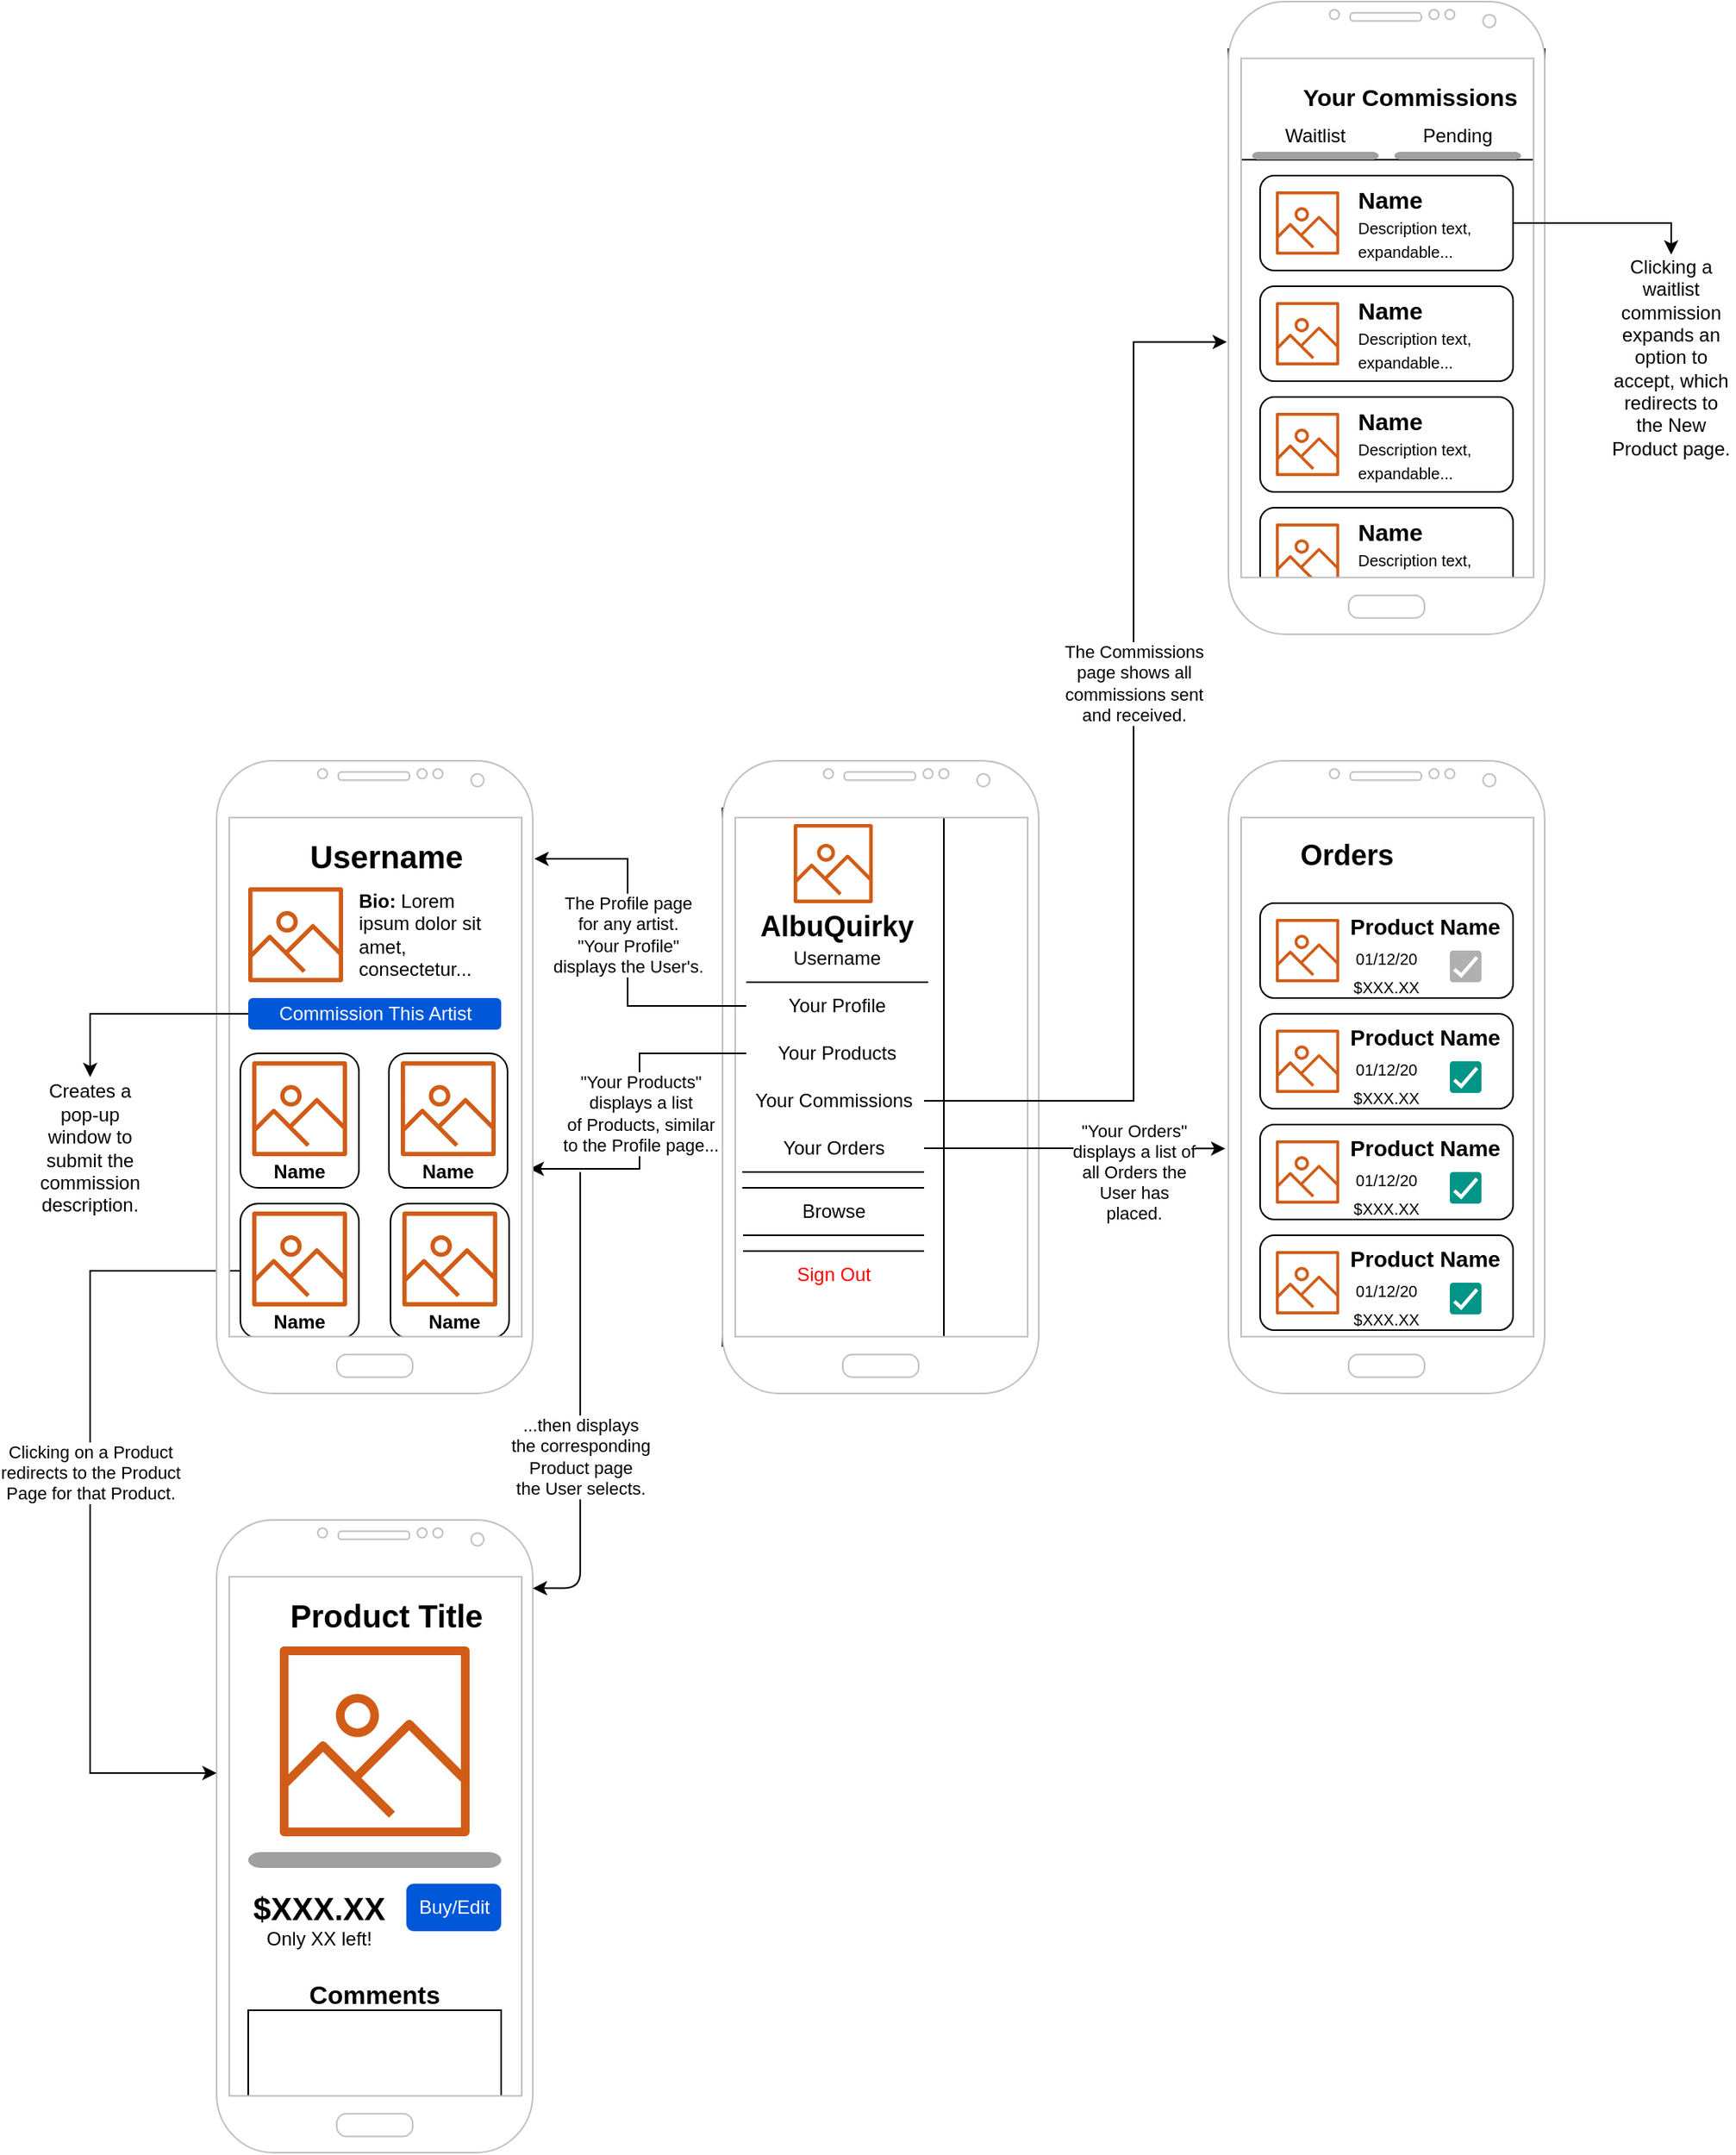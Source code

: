 <mxfile version="13.9.6" type="device"><diagram id="IIbsq6u_dmkFdL6LOVy9" name="Page-1"><mxGraphModel dx="2272" dy="1862" grid="1" gridSize="10" guides="1" tooltips="1" connect="1" arrows="1" fold="1" page="1" pageScale="1" pageWidth="850" pageHeight="1100" math="0" shadow="0"><root><mxCell id="0"/><mxCell id="1" parent="0"/><mxCell id="SGGgblpEEjvJVKzARVZu-167" value="" style="rounded=1;whiteSpace=wrap;html=1;" vertex="1" parent="1"><mxGeometry x="660" y="-120" width="160" height="60" as="geometry"/></mxCell><mxCell id="SGGgblpEEjvJVKzARVZu-34" value="" style="rounded=0;whiteSpace=wrap;html=1;" vertex="1" parent="1"><mxGeometry x="640" y="-730" width="200" height="70" as="geometry"/></mxCell><mxCell id="SGGgblpEEjvJVKzARVZu-15" value="" style="rounded=0;whiteSpace=wrap;html=1;" vertex="1" parent="1"><mxGeometry x="320" y="-250" width="140" height="340" as="geometry"/></mxCell><mxCell id="SGGgblpEEjvJVKzARVZu-12" value="" style="rounded=0;whiteSpace=wrap;html=1;" vertex="1" parent="1"><mxGeometry x="20" y="510" width="160" height="70" as="geometry"/></mxCell><mxCell id="SGGgblpEEjvJVKzARVZu-1" value="" style="verticalLabelPosition=bottom;verticalAlign=top;html=1;shadow=0;dashed=0;strokeWidth=1;shape=mxgraph.android.phone2;strokeColor=#c0c0c0;" vertex="1" parent="1"><mxGeometry y="200" width="200" height="400" as="geometry"/></mxCell><mxCell id="SGGgblpEEjvJVKzARVZu-2" value="" style="outlineConnect=0;fontColor=#232F3E;gradientColor=none;fillColor=#D05C17;strokeColor=none;dashed=0;verticalLabelPosition=bottom;verticalAlign=top;align=center;html=1;fontSize=12;fontStyle=0;aspect=fixed;pointerEvents=1;shape=mxgraph.aws4.container_registry_image;" vertex="1" parent="1"><mxGeometry x="40" y="280" width="120" height="120" as="geometry"/></mxCell><mxCell id="SGGgblpEEjvJVKzARVZu-3" value="&lt;b&gt;&lt;font style=&quot;font-size: 20px&quot;&gt;Product Title&lt;/font&gt;&lt;/b&gt;" style="text;html=1;strokeColor=none;fillColor=none;align=center;verticalAlign=middle;whiteSpace=wrap;rounded=0;" vertex="1" parent="1"><mxGeometry x="30" y="250" width="155" height="20" as="geometry"/></mxCell><mxCell id="SGGgblpEEjvJVKzARVZu-6" value="" style="html=1;verticalLabelPosition=bottom;labelBackgroundColor=#ffffff;verticalAlign=top;shadow=0;dashed=0;strokeWidth=2;shape=mxgraph.ios7.misc.scroll_(horizontal);fillColor=#a0a0a0;" vertex="1" parent="1"><mxGeometry x="20" y="410" width="160" height="10" as="geometry"/></mxCell><mxCell id="SGGgblpEEjvJVKzARVZu-8" value="Buy/Edit" style="rounded=1;fillColor=#0057D8;align=center;strokeColor=none;html=1;fontColor=#ffffff;fontSize=12" vertex="1" parent="1"><mxGeometry x="120" y="430" width="60" height="30" as="geometry"/></mxCell><mxCell id="SGGgblpEEjvJVKzARVZu-10" value="&lt;b&gt;&lt;font style=&quot;font-size: 20px&quot;&gt;$XXX.XX&lt;/font&gt;&lt;/b&gt;" style="text;html=1;strokeColor=none;fillColor=none;align=center;verticalAlign=middle;whiteSpace=wrap;rounded=0;" vertex="1" parent="1"><mxGeometry x="20" y="426.63" width="90" height="36.75" as="geometry"/></mxCell><mxCell id="SGGgblpEEjvJVKzARVZu-11" value="&lt;b&gt;&lt;font style=&quot;font-size: 16px&quot;&gt;Comments&lt;/font&gt;&lt;/b&gt;" style="text;html=1;strokeColor=none;fillColor=none;align=center;verticalAlign=middle;whiteSpace=wrap;rounded=0;" vertex="1" parent="1"><mxGeometry x="15" y="490" width="170" height="20" as="geometry"/></mxCell><mxCell id="SGGgblpEEjvJVKzARVZu-13" value="Only XX left!" style="text;html=1;strokeColor=none;fillColor=none;align=center;verticalAlign=middle;whiteSpace=wrap;rounded=0;" vertex="1" parent="1"><mxGeometry x="20" y="460" width="90" height="10" as="geometry"/></mxCell><mxCell id="SGGgblpEEjvJVKzARVZu-14" value="" style="verticalLabelPosition=bottom;verticalAlign=top;html=1;shadow=0;dashed=0;strokeWidth=1;shape=mxgraph.android.phone2;strokeColor=#c0c0c0;" vertex="1" parent="1"><mxGeometry x="320" y="-280" width="200" height="400" as="geometry"/></mxCell><mxCell id="SGGgblpEEjvJVKzARVZu-16" value="" style="outlineConnect=0;fontColor=#232F3E;gradientColor=none;fillColor=#D05C17;strokeColor=none;dashed=0;verticalLabelPosition=bottom;verticalAlign=top;align=center;html=1;fontSize=12;fontStyle=0;aspect=fixed;pointerEvents=1;shape=mxgraph.aws4.container_registry_image;" vertex="1" parent="1"><mxGeometry x="365" y="-240" width="50" height="50" as="geometry"/></mxCell><mxCell id="SGGgblpEEjvJVKzARVZu-17" value="&lt;b&gt;&lt;font style=&quot;font-size: 18px&quot;&gt;AlbuQuirky&lt;/font&gt;&lt;/b&gt;" style="text;html=1;strokeColor=none;fillColor=none;align=center;verticalAlign=middle;whiteSpace=wrap;rounded=0;" vertex="1" parent="1"><mxGeometry x="335" y="-190" width="115" height="30" as="geometry"/></mxCell><mxCell id="SGGgblpEEjvJVKzARVZu-18" value="Username" style="text;html=1;strokeColor=none;fillColor=none;align=center;verticalAlign=middle;whiteSpace=wrap;rounded=0;" vertex="1" parent="1"><mxGeometry x="335" y="-170" width="115" height="30" as="geometry"/></mxCell><mxCell id="SGGgblpEEjvJVKzARVZu-19" value="" style="endArrow=none;html=1;entryX=1;entryY=1;entryDx=0;entryDy=0;" edge="1" parent="1" target="SGGgblpEEjvJVKzARVZu-18"><mxGeometry width="50" height="50" relative="1" as="geometry"><mxPoint x="335" y="-140" as="sourcePoint"/><mxPoint x="415" y="-140" as="targetPoint"/><Array as="points"><mxPoint x="365" y="-140"/></Array></mxGeometry></mxCell><mxCell id="SGGgblpEEjvJVKzARVZu-98" value="The Profile page&lt;br&gt;for any artist.&lt;br&gt;&quot;Your Profile&quot;&lt;br&gt;displays the User's." style="edgeStyle=orthogonalEdgeStyle;rounded=0;orthogonalLoop=1;jettySize=auto;html=1;exitX=0;exitY=0.5;exitDx=0;exitDy=0;entryX=1.005;entryY=0.155;entryDx=0;entryDy=0;entryPerimeter=0;" edge="1" parent="1" source="SGGgblpEEjvJVKzARVZu-20" target="SGGgblpEEjvJVKzARVZu-70"><mxGeometry x="0.057" relative="1" as="geometry"><Array as="points"><mxPoint x="260" y="-125"/><mxPoint x="260" y="-218"/></Array><mxPoint as="offset"/></mxGeometry></mxCell><mxCell id="SGGgblpEEjvJVKzARVZu-20" value="Your Profile" style="text;html=1;strokeColor=none;fillColor=none;align=center;verticalAlign=middle;whiteSpace=wrap;rounded=0;" vertex="1" parent="1"><mxGeometry x="335" y="-140" width="115" height="30" as="geometry"/></mxCell><mxCell id="SGGgblpEEjvJVKzARVZu-119" value="&quot;Your Products&quot;&lt;br&gt;displays a list&lt;br&gt;of Products, similar&lt;br&gt;to the Profile page..." style="edgeStyle=orthogonalEdgeStyle;rounded=0;orthogonalLoop=1;jettySize=auto;html=1;exitX=0;exitY=0.5;exitDx=0;exitDy=0;entryX=0.99;entryY=0.645;entryDx=0;entryDy=0;entryPerimeter=0;" edge="1" parent="1" source="SGGgblpEEjvJVKzARVZu-21" target="SGGgblpEEjvJVKzARVZu-70"><mxGeometry relative="1" as="geometry"><mxPoint x="204" y="-95" as="targetPoint"/></mxGeometry></mxCell><mxCell id="SGGgblpEEjvJVKzARVZu-21" value="Your Products" style="text;html=1;strokeColor=none;fillColor=none;align=center;verticalAlign=middle;whiteSpace=wrap;rounded=0;" vertex="1" parent="1"><mxGeometry x="335" y="-110" width="115" height="30" as="geometry"/></mxCell><mxCell id="SGGgblpEEjvJVKzARVZu-160" value="&quot;Your Orders&quot;&lt;br&gt;displays a list of&lt;br&gt;all Orders the&lt;br&gt;User has&lt;br&gt;placed." style="edgeStyle=orthogonalEdgeStyle;rounded=0;orthogonalLoop=1;jettySize=auto;html=1;exitX=1;exitY=0.5;exitDx=0;exitDy=0;entryX=-0.01;entryY=0.613;entryDx=0;entryDy=0;entryPerimeter=0;" edge="1" parent="1" source="SGGgblpEEjvJVKzARVZu-22" target="SGGgblpEEjvJVKzARVZu-144"><mxGeometry x="0.403" y="-15" relative="1" as="geometry"><mxPoint x="-1" as="offset"/></mxGeometry></mxCell><mxCell id="SGGgblpEEjvJVKzARVZu-22" value="Your Orders" style="text;html=1;strokeColor=none;fillColor=none;align=center;verticalAlign=middle;whiteSpace=wrap;rounded=0;" vertex="1" parent="1"><mxGeometry x="332.5" y="-50" width="115" height="30" as="geometry"/></mxCell><mxCell id="SGGgblpEEjvJVKzARVZu-29" value="Browse" style="text;html=1;strokeColor=none;fillColor=none;align=center;verticalAlign=middle;whiteSpace=wrap;rounded=0;" vertex="1" parent="1"><mxGeometry x="332.5" y="-10" width="115" height="30" as="geometry"/></mxCell><mxCell id="SGGgblpEEjvJVKzARVZu-31" value="" style="endArrow=none;html=1;entryX=1;entryY=1;entryDx=0;entryDy=0;exitX=0;exitY=1;exitDx=0;exitDy=0;" edge="1" parent="1" source="SGGgblpEEjvJVKzARVZu-22" target="SGGgblpEEjvJVKzARVZu-22"><mxGeometry width="50" height="50" relative="1" as="geometry"><mxPoint x="332.5" y="-50" as="sourcePoint"/><mxPoint x="412.5" y="-50" as="targetPoint"/></mxGeometry></mxCell><mxCell id="SGGgblpEEjvJVKzARVZu-32" value="" style="endArrow=none;html=1;entryX=1;entryY=0;entryDx=0;entryDy=0;exitX=0;exitY=0;exitDx=0;exitDy=0;" edge="1" parent="1" source="SGGgblpEEjvJVKzARVZu-29" target="SGGgblpEEjvJVKzARVZu-29"><mxGeometry width="50" height="50" relative="1" as="geometry"><mxPoint x="332.5" y="-40" as="sourcePoint"/><mxPoint x="412.5" y="-40" as="targetPoint"/></mxGeometry></mxCell><mxCell id="SGGgblpEEjvJVKzARVZu-68" value="The Commissions&lt;br&gt;page shows all&lt;br&gt;commissions sent&lt;br&gt;and received." style="edgeStyle=orthogonalEdgeStyle;rounded=0;orthogonalLoop=1;jettySize=auto;html=1;exitX=1;exitY=0.5;exitDx=0;exitDy=0;entryX=-0.005;entryY=0.538;entryDx=0;entryDy=0;entryPerimeter=0;" edge="1" parent="1" source="SGGgblpEEjvJVKzARVZu-33" target="SGGgblpEEjvJVKzARVZu-28"><mxGeometry x="0.184" relative="1" as="geometry"><Array as="points"><mxPoint x="580" y="-65"/><mxPoint x="580" y="-545"/></Array><mxPoint y="1" as="offset"/></mxGeometry></mxCell><mxCell id="SGGgblpEEjvJVKzARVZu-33" value="Your Commissions" style="text;html=1;strokeColor=none;fillColor=none;align=center;verticalAlign=middle;whiteSpace=wrap;rounded=0;" vertex="1" parent="1"><mxGeometry x="332.5" y="-80" width="115" height="30" as="geometry"/></mxCell><mxCell id="SGGgblpEEjvJVKzARVZu-35" value="Waitlist" style="text;html=1;strokeColor=none;fillColor=none;align=center;verticalAlign=middle;whiteSpace=wrap;rounded=0;" vertex="1" parent="1"><mxGeometry x="650" y="-685.5" width="90" height="20" as="geometry"/></mxCell><mxCell id="SGGgblpEEjvJVKzARVZu-36" value="&lt;b&gt;&lt;font style=&quot;font-size: 15px&quot;&gt;Your Commissions&lt;/font&gt;&lt;/b&gt;" style="text;html=1;strokeColor=none;fillColor=none;align=center;verticalAlign=middle;whiteSpace=wrap;rounded=0;" vertex="1" parent="1"><mxGeometry x="680" y="-715.5" width="150" height="30" as="geometry"/></mxCell><mxCell id="SGGgblpEEjvJVKzARVZu-37" value="Pending" style="text;html=1;strokeColor=none;fillColor=none;align=center;verticalAlign=middle;whiteSpace=wrap;rounded=0;" vertex="1" parent="1"><mxGeometry x="740" y="-685.5" width="90" height="20" as="geometry"/></mxCell><mxCell id="SGGgblpEEjvJVKzARVZu-55" value="" style="html=1;verticalLabelPosition=bottom;labelBackgroundColor=#ffffff;verticalAlign=top;shadow=0;dashed=0;strokeWidth=2;shape=mxgraph.ios7.misc.scroll_(horizontal);fillColor=#a0a0a0;" vertex="1" parent="1"><mxGeometry x="655" y="-665" width="80" height="5" as="geometry"/></mxCell><mxCell id="SGGgblpEEjvJVKzARVZu-58" value="" style="shape=image;html=1;verticalAlign=top;verticalLabelPosition=bottom;labelBackgroundColor=#ffffff;imageAspect=0;aspect=fixed;image=https://cdn4.iconfinder.com/data/icons/wirecons-free-vector-icons/32/menu-alt-128.png" vertex="1" parent="1"><mxGeometry x="15" y="251" width="19" height="19" as="geometry"/></mxCell><mxCell id="SGGgblpEEjvJVKzARVZu-59" value="" style="shape=image;html=1;verticalAlign=top;verticalLabelPosition=bottom;labelBackgroundColor=#ffffff;imageAspect=0;aspect=fixed;image=https://cdn4.iconfinder.com/data/icons/wirecons-free-vector-icons/32/menu-alt-128.png" vertex="1" parent="1"><mxGeometry x="654" y="-710" width="19" height="19" as="geometry"/></mxCell><mxCell id="SGGgblpEEjvJVKzARVZu-60" value="" style="html=1;verticalLabelPosition=bottom;labelBackgroundColor=#ffffff;verticalAlign=top;shadow=0;dashed=0;strokeWidth=2;shape=mxgraph.ios7.misc.scroll_(horizontal);fillColor=#a0a0a0;" vertex="1" parent="1"><mxGeometry x="745" y="-665" width="80" height="5" as="geometry"/></mxCell><mxCell id="SGGgblpEEjvJVKzARVZu-61" value="" style="rounded=1;whiteSpace=wrap;html=1;" vertex="1" parent="1"><mxGeometry x="660" y="-650" width="160" height="60" as="geometry"/></mxCell><mxCell id="SGGgblpEEjvJVKzARVZu-62" value="" style="outlineConnect=0;fontColor=#232F3E;gradientColor=none;fillColor=#D05C17;strokeColor=none;dashed=0;verticalLabelPosition=bottom;verticalAlign=top;align=center;html=1;fontSize=12;fontStyle=0;aspect=fixed;pointerEvents=1;shape=mxgraph.aws4.container_registry_image;" vertex="1" parent="1"><mxGeometry x="670" y="-640" width="40" height="40" as="geometry"/></mxCell><mxCell id="SGGgblpEEjvJVKzARVZu-63" value="&lt;span style=&quot;font-size: 15px&quot;&gt;&lt;b&gt;Name&lt;/b&gt;&lt;/span&gt;" style="text;html=1;strokeColor=none;fillColor=none;align=left;verticalAlign=middle;whiteSpace=wrap;rounded=0;" vertex="1" parent="1"><mxGeometry x="720" y="-650" width="100" height="30" as="geometry"/></mxCell><mxCell id="SGGgblpEEjvJVKzARVZu-64" value="&lt;font style=&quot;font-size: 10px&quot;&gt;Description text, expandable...&lt;/font&gt;" style="text;html=1;strokeColor=none;fillColor=none;align=left;verticalAlign=middle;whiteSpace=wrap;rounded=0;" vertex="1" parent="1"><mxGeometry x="720" y="-630" width="90" height="40" as="geometry"/></mxCell><mxCell id="SGGgblpEEjvJVKzARVZu-65" value="" style="endArrow=none;html=1;entryX=1;entryY=1;entryDx=0;entryDy=0;" edge="1" parent="1" target="SGGgblpEEjvJVKzARVZu-29"><mxGeometry width="50" height="50" relative="1" as="geometry"><mxPoint x="333" y="20" as="sourcePoint"/><mxPoint x="412.5" y="20" as="targetPoint"/></mxGeometry></mxCell><mxCell id="SGGgblpEEjvJVKzARVZu-66" value="&lt;font color=&quot;#ff0000&quot;&gt;Sign Out&lt;/font&gt;" style="text;html=1;strokeColor=none;fillColor=none;align=center;verticalAlign=middle;whiteSpace=wrap;rounded=0;" vertex="1" parent="1"><mxGeometry x="332.5" y="30" width="115" height="30" as="geometry"/></mxCell><mxCell id="SGGgblpEEjvJVKzARVZu-67" value="" style="endArrow=none;html=1;entryX=1;entryY=0;entryDx=0;entryDy=0;" edge="1" parent="1" target="SGGgblpEEjvJVKzARVZu-66"><mxGeometry width="50" height="50" relative="1" as="geometry"><mxPoint x="333" y="30" as="sourcePoint"/><mxPoint x="412.5" y="30" as="targetPoint"/></mxGeometry></mxCell><mxCell id="SGGgblpEEjvJVKzARVZu-71" value="" style="outlineConnect=0;fontColor=#232F3E;gradientColor=none;fillColor=#D05C17;strokeColor=none;dashed=0;verticalLabelPosition=bottom;verticalAlign=top;align=center;html=1;fontSize=12;fontStyle=0;aspect=fixed;pointerEvents=1;shape=mxgraph.aws4.container_registry_image;" vertex="1" parent="1"><mxGeometry x="20" y="-200" width="60" height="60" as="geometry"/></mxCell><mxCell id="SGGgblpEEjvJVKzARVZu-72" value="&lt;b&gt;&lt;font style=&quot;font-size: 20px&quot;&gt;Username&lt;/font&gt;&lt;/b&gt;" style="text;html=1;strokeColor=none;fillColor=none;align=center;verticalAlign=middle;whiteSpace=wrap;rounded=0;" vertex="1" parent="1"><mxGeometry x="30" y="-230" width="155" height="20" as="geometry"/></mxCell><mxCell id="SGGgblpEEjvJVKzARVZu-78" value="" style="shape=image;html=1;verticalAlign=top;verticalLabelPosition=bottom;labelBackgroundColor=#ffffff;imageAspect=0;aspect=fixed;image=https://cdn4.iconfinder.com/data/icons/wirecons-free-vector-icons/32/menu-alt-128.png" vertex="1" parent="1"><mxGeometry x="15" y="-229" width="19" height="19" as="geometry"/></mxCell><mxCell id="SGGgblpEEjvJVKzARVZu-79" value="&lt;b&gt;Bio:&lt;/b&gt;&amp;nbsp;Lorem ipsum dolor sit amet, consectetur..." style="text;html=1;strokeColor=none;fillColor=none;align=left;verticalAlign=middle;whiteSpace=wrap;rounded=0;" vertex="1" parent="1"><mxGeometry x="87.5" y="-200" width="96.5" height="60" as="geometry"/></mxCell><mxCell id="SGGgblpEEjvJVKzARVZu-80" value="Commission This Artist" style="rounded=1;fillColor=#0057D8;align=center;strokeColor=none;html=1;fontColor=#ffffff;fontSize=12" vertex="1" parent="1"><mxGeometry x="20" y="-130" width="160" height="20" as="geometry"/></mxCell><mxCell id="SGGgblpEEjvJVKzARVZu-82" value="" style="rounded=1;whiteSpace=wrap;html=1;" vertex="1" parent="1"><mxGeometry x="15" y="-95" width="75" height="85" as="geometry"/></mxCell><mxCell id="SGGgblpEEjvJVKzARVZu-81" value="" style="outlineConnect=0;fontColor=#232F3E;gradientColor=none;fillColor=#D05C17;strokeColor=none;dashed=0;verticalLabelPosition=bottom;verticalAlign=top;align=center;html=1;fontSize=12;fontStyle=0;aspect=fixed;pointerEvents=1;shape=mxgraph.aws4.container_registry_image;" vertex="1" parent="1"><mxGeometry x="22.5" y="-90" width="60" height="60" as="geometry"/></mxCell><mxCell id="SGGgblpEEjvJVKzARVZu-84" value="&lt;b&gt;Name&lt;/b&gt;" style="text;html=1;strokeColor=none;fillColor=none;align=center;verticalAlign=middle;whiteSpace=wrap;rounded=0;" vertex="1" parent="1"><mxGeometry x="15" y="-30" width="75" height="20" as="geometry"/></mxCell><mxCell id="SGGgblpEEjvJVKzARVZu-88" value="" style="rounded=1;whiteSpace=wrap;html=1;" vertex="1" parent="1"><mxGeometry x="109" y="-95" width="75" height="85" as="geometry"/></mxCell><mxCell id="SGGgblpEEjvJVKzARVZu-89" value="" style="outlineConnect=0;fontColor=#232F3E;gradientColor=none;fillColor=#D05C17;strokeColor=none;dashed=0;verticalLabelPosition=bottom;verticalAlign=top;align=center;html=1;fontSize=12;fontStyle=0;aspect=fixed;pointerEvents=1;shape=mxgraph.aws4.container_registry_image;" vertex="1" parent="1"><mxGeometry x="116.5" y="-90" width="60" height="60" as="geometry"/></mxCell><mxCell id="SGGgblpEEjvJVKzARVZu-90" value="&lt;b&gt;Name&lt;/b&gt;" style="text;html=1;strokeColor=none;fillColor=none;align=center;verticalAlign=middle;whiteSpace=wrap;rounded=0;" vertex="1" parent="1"><mxGeometry x="109" y="-30" width="75" height="20" as="geometry"/></mxCell><mxCell id="SGGgblpEEjvJVKzARVZu-117" value="Clicking on a Product&lt;br&gt;redirects to the Product&lt;br&gt;Page for that Product." style="edgeStyle=orthogonalEdgeStyle;rounded=0;orthogonalLoop=1;jettySize=auto;html=1;exitX=0;exitY=0.5;exitDx=0;exitDy=0;entryX=0;entryY=0.4;entryDx=0;entryDy=0;entryPerimeter=0;" edge="1" parent="1" source="SGGgblpEEjvJVKzARVZu-91" target="SGGgblpEEjvJVKzARVZu-1"><mxGeometry x="-0.096" relative="1" as="geometry"><mxPoint x="-80" y="360" as="targetPoint"/><Array as="points"><mxPoint x="-80" y="43"/><mxPoint x="-80" y="360"/></Array><mxPoint as="offset"/></mxGeometry></mxCell><mxCell id="SGGgblpEEjvJVKzARVZu-91" value="" style="rounded=1;whiteSpace=wrap;html=1;" vertex="1" parent="1"><mxGeometry x="15" width="75" height="85" as="geometry"/></mxCell><mxCell id="SGGgblpEEjvJVKzARVZu-92" value="" style="outlineConnect=0;fontColor=#232F3E;gradientColor=none;fillColor=#D05C17;strokeColor=none;dashed=0;verticalLabelPosition=bottom;verticalAlign=top;align=center;html=1;fontSize=12;fontStyle=0;aspect=fixed;pointerEvents=1;shape=mxgraph.aws4.container_registry_image;" vertex="1" parent="1"><mxGeometry x="22.5" y="5" width="60" height="60" as="geometry"/></mxCell><mxCell id="SGGgblpEEjvJVKzARVZu-93" value="&lt;b&gt;Name&lt;/b&gt;" style="text;html=1;strokeColor=none;fillColor=none;align=center;verticalAlign=middle;whiteSpace=wrap;rounded=0;" vertex="1" parent="1"><mxGeometry x="15" y="65" width="75" height="20" as="geometry"/></mxCell><mxCell id="SGGgblpEEjvJVKzARVZu-94" value="" style="rounded=1;whiteSpace=wrap;html=1;" vertex="1" parent="1"><mxGeometry x="110" width="75" height="85" as="geometry"/></mxCell><mxCell id="SGGgblpEEjvJVKzARVZu-95" value="" style="outlineConnect=0;fontColor=#232F3E;gradientColor=none;fillColor=#D05C17;strokeColor=none;dashed=0;verticalLabelPosition=bottom;verticalAlign=top;align=center;html=1;fontSize=12;fontStyle=0;aspect=fixed;pointerEvents=1;shape=mxgraph.aws4.container_registry_image;" vertex="1" parent="1"><mxGeometry x="117.5" y="5" width="60" height="60" as="geometry"/></mxCell><mxCell id="SGGgblpEEjvJVKzARVZu-96" value="&lt;b&gt;Name&lt;/b&gt;" style="text;html=1;strokeColor=none;fillColor=none;align=center;verticalAlign=middle;whiteSpace=wrap;rounded=0;" vertex="1" parent="1"><mxGeometry x="112.5" y="65" width="75" height="20" as="geometry"/></mxCell><mxCell id="SGGgblpEEjvJVKzARVZu-70" value="" style="verticalLabelPosition=bottom;verticalAlign=top;html=1;shadow=0;dashed=0;strokeWidth=1;shape=mxgraph.android.phone2;strokeColor=#c0c0c0;" vertex="1" parent="1"><mxGeometry y="-280" width="200" height="400" as="geometry"/></mxCell><mxCell id="SGGgblpEEjvJVKzARVZu-101" value="Creates a pop-up window to submit the commission description." style="text;html=1;strokeColor=none;fillColor=none;align=center;verticalAlign=middle;whiteSpace=wrap;rounded=0;" vertex="1" parent="1"><mxGeometry x="-120" y="-80" width="80" height="90" as="geometry"/></mxCell><mxCell id="SGGgblpEEjvJVKzARVZu-102" value="" style="rounded=1;whiteSpace=wrap;html=1;" vertex="1" parent="1"><mxGeometry x="660" y="-580" width="160" height="60" as="geometry"/></mxCell><mxCell id="SGGgblpEEjvJVKzARVZu-103" value="" style="outlineConnect=0;fontColor=#232F3E;gradientColor=none;fillColor=#D05C17;strokeColor=none;dashed=0;verticalLabelPosition=bottom;verticalAlign=top;align=center;html=1;fontSize=12;fontStyle=0;aspect=fixed;pointerEvents=1;shape=mxgraph.aws4.container_registry_image;" vertex="1" parent="1"><mxGeometry x="670" y="-570" width="40" height="40" as="geometry"/></mxCell><mxCell id="SGGgblpEEjvJVKzARVZu-104" value="&lt;span style=&quot;font-size: 15px&quot;&gt;&lt;b&gt;Name&lt;/b&gt;&lt;/span&gt;" style="text;html=1;strokeColor=none;fillColor=none;align=left;verticalAlign=middle;whiteSpace=wrap;rounded=0;" vertex="1" parent="1"><mxGeometry x="720" y="-580" width="100" height="30" as="geometry"/></mxCell><mxCell id="SGGgblpEEjvJVKzARVZu-105" value="&lt;font style=&quot;font-size: 10px&quot;&gt;Description text, expandable...&lt;/font&gt;" style="text;html=1;strokeColor=none;fillColor=none;align=left;verticalAlign=middle;whiteSpace=wrap;rounded=0;" vertex="1" parent="1"><mxGeometry x="720" y="-560" width="90" height="40" as="geometry"/></mxCell><mxCell id="SGGgblpEEjvJVKzARVZu-106" value="" style="rounded=1;whiteSpace=wrap;html=1;" vertex="1" parent="1"><mxGeometry x="660" y="-510" width="160" height="60" as="geometry"/></mxCell><mxCell id="SGGgblpEEjvJVKzARVZu-107" value="" style="outlineConnect=0;fontColor=#232F3E;gradientColor=none;fillColor=#D05C17;strokeColor=none;dashed=0;verticalLabelPosition=bottom;verticalAlign=top;align=center;html=1;fontSize=12;fontStyle=0;aspect=fixed;pointerEvents=1;shape=mxgraph.aws4.container_registry_image;" vertex="1" parent="1"><mxGeometry x="670" y="-500" width="40" height="40" as="geometry"/></mxCell><mxCell id="SGGgblpEEjvJVKzARVZu-108" value="&lt;span style=&quot;font-size: 15px&quot;&gt;&lt;b&gt;Name&lt;/b&gt;&lt;/span&gt;" style="text;html=1;strokeColor=none;fillColor=none;align=left;verticalAlign=middle;whiteSpace=wrap;rounded=0;" vertex="1" parent="1"><mxGeometry x="720" y="-510" width="100" height="30" as="geometry"/></mxCell><mxCell id="SGGgblpEEjvJVKzARVZu-109" value="&lt;font style=&quot;font-size: 10px&quot;&gt;Description text, expandable...&lt;/font&gt;" style="text;html=1;strokeColor=none;fillColor=none;align=left;verticalAlign=middle;whiteSpace=wrap;rounded=0;" vertex="1" parent="1"><mxGeometry x="720" y="-490" width="90" height="40" as="geometry"/></mxCell><mxCell id="SGGgblpEEjvJVKzARVZu-110" value="" style="rounded=1;whiteSpace=wrap;html=1;" vertex="1" parent="1"><mxGeometry x="660" y="-440" width="160" height="60" as="geometry"/></mxCell><mxCell id="SGGgblpEEjvJVKzARVZu-111" value="" style="outlineConnect=0;fontColor=#232F3E;gradientColor=none;fillColor=#D05C17;strokeColor=none;dashed=0;verticalLabelPosition=bottom;verticalAlign=top;align=center;html=1;fontSize=12;fontStyle=0;aspect=fixed;pointerEvents=1;shape=mxgraph.aws4.container_registry_image;" vertex="1" parent="1"><mxGeometry x="670" y="-430" width="40" height="40" as="geometry"/></mxCell><mxCell id="SGGgblpEEjvJVKzARVZu-112" value="&lt;span style=&quot;font-size: 15px&quot;&gt;&lt;b&gt;Name&lt;/b&gt;&lt;/span&gt;" style="text;html=1;strokeColor=none;fillColor=none;align=left;verticalAlign=middle;whiteSpace=wrap;rounded=0;" vertex="1" parent="1"><mxGeometry x="720" y="-440" width="100" height="30" as="geometry"/></mxCell><mxCell id="SGGgblpEEjvJVKzARVZu-113" value="&lt;font style=&quot;font-size: 10px&quot;&gt;Description text, expandable...&lt;/font&gt;" style="text;html=1;strokeColor=none;fillColor=none;align=left;verticalAlign=middle;whiteSpace=wrap;rounded=0;" vertex="1" parent="1"><mxGeometry x="720" y="-420" width="90" height="40" as="geometry"/></mxCell><mxCell id="SGGgblpEEjvJVKzARVZu-28" value="" style="verticalLabelPosition=bottom;verticalAlign=top;html=1;shadow=0;dashed=0;strokeWidth=1;shape=mxgraph.android.phone2;strokeColor=#c0c0c0;" vertex="1" parent="1"><mxGeometry x="640" y="-760" width="200" height="400" as="geometry"/></mxCell><mxCell id="SGGgblpEEjvJVKzARVZu-100" value="" style="edgeStyle=orthogonalEdgeStyle;rounded=0;orthogonalLoop=1;jettySize=auto;html=1;" edge="1" parent="1" source="SGGgblpEEjvJVKzARVZu-80"><mxGeometry relative="1" as="geometry"><mxPoint x="-80" y="-80" as="targetPoint"/><Array as="points"><mxPoint x="-80" y="-120"/></Array></mxGeometry></mxCell><mxCell id="SGGgblpEEjvJVKzARVZu-115" value="" style="edgeStyle=orthogonalEdgeStyle;rounded=0;orthogonalLoop=1;jettySize=auto;html=1;entryX=0.5;entryY=0;entryDx=0;entryDy=0;" edge="1" parent="1" source="SGGgblpEEjvJVKzARVZu-61" target="SGGgblpEEjvJVKzARVZu-116"><mxGeometry relative="1" as="geometry"><mxPoint x="900" y="-620" as="targetPoint"/></mxGeometry></mxCell><mxCell id="SGGgblpEEjvJVKzARVZu-116" value="Clicking a &lt;br&gt;waitlist&lt;br&gt;commission expands an option to accept, which redirects to the New Product page." style="text;html=1;strokeColor=none;fillColor=none;align=center;verticalAlign=middle;whiteSpace=wrap;rounded=0;" vertex="1" parent="1"><mxGeometry x="880" y="-600" width="80" height="130" as="geometry"/></mxCell><mxCell id="SGGgblpEEjvJVKzARVZu-120" value="...then displays&lt;br&gt;the corresponding&lt;br&gt;Product page&lt;br&gt;the User selects." style="endArrow=classic;html=1;entryX=1;entryY=0.108;entryDx=0;entryDy=0;entryPerimeter=0;" edge="1" parent="1" target="SGGgblpEEjvJVKzARVZu-1"><mxGeometry x="0.229" width="50" height="50" relative="1" as="geometry"><mxPoint x="230" y="-20" as="sourcePoint"/><mxPoint x="410" y="10" as="targetPoint"/><Array as="points"><mxPoint x="230" y="120"/><mxPoint x="230" y="243"/></Array><mxPoint as="offset"/></mxGeometry></mxCell><mxCell id="SGGgblpEEjvJVKzARVZu-123" value="&lt;b&gt;&lt;font style=&quot;font-size: 18px&quot;&gt;Orders&lt;/font&gt;&lt;/b&gt;" style="text;html=1;strokeColor=none;fillColor=none;align=center;verticalAlign=middle;whiteSpace=wrap;rounded=0;" vertex="1" parent="1"><mxGeometry x="680" y="-235.5" width="70" height="30" as="geometry"/></mxCell><mxCell id="SGGgblpEEjvJVKzARVZu-126" value="" style="shape=image;html=1;verticalAlign=top;verticalLabelPosition=bottom;labelBackgroundColor=#ffffff;imageAspect=0;aspect=fixed;image=https://cdn4.iconfinder.com/data/icons/wirecons-free-vector-icons/32/menu-alt-128.png" vertex="1" parent="1"><mxGeometry x="654" y="-230" width="19" height="19" as="geometry"/></mxCell><mxCell id="SGGgblpEEjvJVKzARVZu-128" value="" style="rounded=1;whiteSpace=wrap;html=1;" vertex="1" parent="1"><mxGeometry x="660" y="-190" width="160" height="60" as="geometry"/></mxCell><mxCell id="SGGgblpEEjvJVKzARVZu-130" value="&lt;b&gt;&lt;font style=&quot;font-size: 14px&quot;&gt;Product Name&lt;/font&gt;&lt;/b&gt;" style="text;html=1;strokeColor=none;fillColor=none;align=center;verticalAlign=middle;whiteSpace=wrap;rounded=0;" vertex="1" parent="1"><mxGeometry x="707.5" y="-190" width="112.5" height="30" as="geometry"/></mxCell><mxCell id="SGGgblpEEjvJVKzARVZu-144" value="" style="verticalLabelPosition=bottom;verticalAlign=top;html=1;shadow=0;dashed=0;strokeWidth=1;shape=mxgraph.android.phone2;strokeColor=#c0c0c0;" vertex="1" parent="1"><mxGeometry x="640" y="-280" width="200" height="400" as="geometry"/></mxCell><mxCell id="SGGgblpEEjvJVKzARVZu-145" value="&lt;font style=&quot;font-size: 10px&quot;&gt;01/12/20&lt;/font&gt;" style="text;html=1;strokeColor=none;fillColor=none;align=center;verticalAlign=middle;whiteSpace=wrap;rounded=0;" vertex="1" parent="1"><mxGeometry x="710" y="-160" width="60" height="10" as="geometry"/></mxCell><mxCell id="SGGgblpEEjvJVKzARVZu-146" value="&lt;font style=&quot;font-size: 10px&quot;&gt;$XXX.XX&lt;/font&gt;" style="text;html=1;strokeColor=none;fillColor=none;align=center;verticalAlign=middle;whiteSpace=wrap;rounded=0;" vertex="1" parent="1"><mxGeometry x="710" y="-145" width="60" height="15" as="geometry"/></mxCell><mxCell id="SGGgblpEEjvJVKzARVZu-161" value="" style="shape=image;html=1;verticalAlign=top;verticalLabelPosition=bottom;labelBackgroundColor=#ffffff;imageAspect=0;aspect=fixed;image=https://cdn3.iconfinder.com/data/icons/google-material-design-icons/48/ic_expand_more_48px-128.png" vertex="1" parent="1"><mxGeometry x="165" y="-165" width="20" height="20" as="geometry"/></mxCell><mxCell id="SGGgblpEEjvJVKzARVZu-162" value="" style="outlineConnect=0;fontColor=#232F3E;gradientColor=none;fillColor=#D05C17;strokeColor=none;dashed=0;verticalLabelPosition=bottom;verticalAlign=top;align=center;html=1;fontSize=12;fontStyle=0;aspect=fixed;pointerEvents=1;shape=mxgraph.aws4.container_registry_image;" vertex="1" parent="1"><mxGeometry x="670" y="-180" width="40" height="40" as="geometry"/></mxCell><mxCell id="SGGgblpEEjvJVKzARVZu-163" value="" style="dashed=0;labelPosition=right;align=left;shape=mxgraph.gmdl.checkbox;strokeColor=none;fillColor=#009587;strokeWidth=2;aspect=fixed;" vertex="1" parent="1"><mxGeometry x="780" y="-90" width="20" height="20" as="geometry"/></mxCell><mxCell id="SGGgblpEEjvJVKzARVZu-166" value="" style="dashed=0;labelPosition=right;align=left;shape=mxgraph.gmdl.checkbox;strokeColor=none;fillColor=#B0B0B0;strokeWidth=2;aspect=fixed;" vertex="1" parent="1"><mxGeometry x="780" y="-160" width="20" height="20" as="geometry"/></mxCell><mxCell id="SGGgblpEEjvJVKzARVZu-168" value="&lt;b&gt;&lt;font style=&quot;font-size: 14px&quot;&gt;Product Name&lt;/font&gt;&lt;/b&gt;" style="text;html=1;strokeColor=none;fillColor=none;align=center;verticalAlign=middle;whiteSpace=wrap;rounded=0;" vertex="1" parent="1"><mxGeometry x="707.5" y="-120" width="112.5" height="30" as="geometry"/></mxCell><mxCell id="SGGgblpEEjvJVKzARVZu-169" value="&lt;font style=&quot;font-size: 10px&quot;&gt;01/12/20&lt;/font&gt;" style="text;html=1;strokeColor=none;fillColor=none;align=center;verticalAlign=middle;whiteSpace=wrap;rounded=0;" vertex="1" parent="1"><mxGeometry x="710" y="-90" width="60" height="10" as="geometry"/></mxCell><mxCell id="SGGgblpEEjvJVKzARVZu-170" value="&lt;font style=&quot;font-size: 10px&quot;&gt;$XXX.XX&lt;/font&gt;" style="text;html=1;strokeColor=none;fillColor=none;align=center;verticalAlign=middle;whiteSpace=wrap;rounded=0;" vertex="1" parent="1"><mxGeometry x="710" y="-75" width="60" height="15" as="geometry"/></mxCell><mxCell id="SGGgblpEEjvJVKzARVZu-171" value="" style="outlineConnect=0;fontColor=#232F3E;gradientColor=none;fillColor=#D05C17;strokeColor=none;dashed=0;verticalLabelPosition=bottom;verticalAlign=top;align=center;html=1;fontSize=12;fontStyle=0;aspect=fixed;pointerEvents=1;shape=mxgraph.aws4.container_registry_image;" vertex="1" parent="1"><mxGeometry x="670" y="-110" width="40" height="40" as="geometry"/></mxCell><mxCell id="SGGgblpEEjvJVKzARVZu-173" value="" style="rounded=1;whiteSpace=wrap;html=1;" vertex="1" parent="1"><mxGeometry x="660" y="-50" width="160" height="60" as="geometry"/></mxCell><mxCell id="SGGgblpEEjvJVKzARVZu-174" value="" style="dashed=0;labelPosition=right;align=left;shape=mxgraph.gmdl.checkbox;strokeColor=none;fillColor=#009587;strokeWidth=2;aspect=fixed;" vertex="1" parent="1"><mxGeometry x="780" y="-20" width="20" height="20" as="geometry"/></mxCell><mxCell id="SGGgblpEEjvJVKzARVZu-175" value="&lt;b&gt;&lt;font style=&quot;font-size: 14px&quot;&gt;Product Name&lt;/font&gt;&lt;/b&gt;" style="text;html=1;strokeColor=none;fillColor=none;align=center;verticalAlign=middle;whiteSpace=wrap;rounded=0;" vertex="1" parent="1"><mxGeometry x="707.5" y="-50" width="112.5" height="30" as="geometry"/></mxCell><mxCell id="SGGgblpEEjvJVKzARVZu-176" value="&lt;font style=&quot;font-size: 10px&quot;&gt;01/12/20&lt;/font&gt;" style="text;html=1;strokeColor=none;fillColor=none;align=center;verticalAlign=middle;whiteSpace=wrap;rounded=0;" vertex="1" parent="1"><mxGeometry x="710" y="-20" width="60" height="10" as="geometry"/></mxCell><mxCell id="SGGgblpEEjvJVKzARVZu-177" value="&lt;font style=&quot;font-size: 10px&quot;&gt;$XXX.XX&lt;/font&gt;" style="text;html=1;strokeColor=none;fillColor=none;align=center;verticalAlign=middle;whiteSpace=wrap;rounded=0;" vertex="1" parent="1"><mxGeometry x="710" y="-5" width="60" height="15" as="geometry"/></mxCell><mxCell id="SGGgblpEEjvJVKzARVZu-178" value="" style="outlineConnect=0;fontColor=#232F3E;gradientColor=none;fillColor=#D05C17;strokeColor=none;dashed=0;verticalLabelPosition=bottom;verticalAlign=top;align=center;html=1;fontSize=12;fontStyle=0;aspect=fixed;pointerEvents=1;shape=mxgraph.aws4.container_registry_image;" vertex="1" parent="1"><mxGeometry x="670" y="-40" width="40" height="40" as="geometry"/></mxCell><mxCell id="SGGgblpEEjvJVKzARVZu-179" value="" style="rounded=1;whiteSpace=wrap;html=1;" vertex="1" parent="1"><mxGeometry x="660" y="20" width="160" height="60" as="geometry"/></mxCell><mxCell id="SGGgblpEEjvJVKzARVZu-180" value="" style="dashed=0;labelPosition=right;align=left;shape=mxgraph.gmdl.checkbox;strokeColor=none;fillColor=#009587;strokeWidth=2;aspect=fixed;" vertex="1" parent="1"><mxGeometry x="780" y="50" width="20" height="20" as="geometry"/></mxCell><mxCell id="SGGgblpEEjvJVKzARVZu-181" value="&lt;b&gt;&lt;font style=&quot;font-size: 14px&quot;&gt;Product Name&lt;/font&gt;&lt;/b&gt;" style="text;html=1;strokeColor=none;fillColor=none;align=center;verticalAlign=middle;whiteSpace=wrap;rounded=0;" vertex="1" parent="1"><mxGeometry x="707.5" y="20" width="112.5" height="30" as="geometry"/></mxCell><mxCell id="SGGgblpEEjvJVKzARVZu-182" value="&lt;font style=&quot;font-size: 10px&quot;&gt;01/12/20&lt;/font&gt;" style="text;html=1;strokeColor=none;fillColor=none;align=center;verticalAlign=middle;whiteSpace=wrap;rounded=0;" vertex="1" parent="1"><mxGeometry x="710" y="50" width="60" height="10" as="geometry"/></mxCell><mxCell id="SGGgblpEEjvJVKzARVZu-183" value="&lt;font style=&quot;font-size: 10px&quot;&gt;$XXX.XX&lt;/font&gt;" style="text;html=1;strokeColor=none;fillColor=none;align=center;verticalAlign=middle;whiteSpace=wrap;rounded=0;" vertex="1" parent="1"><mxGeometry x="710" y="65" width="60" height="15" as="geometry"/></mxCell><mxCell id="SGGgblpEEjvJVKzARVZu-184" value="" style="outlineConnect=0;fontColor=#232F3E;gradientColor=none;fillColor=#D05C17;strokeColor=none;dashed=0;verticalLabelPosition=bottom;verticalAlign=top;align=center;html=1;fontSize=12;fontStyle=0;aspect=fixed;pointerEvents=1;shape=mxgraph.aws4.container_registry_image;" vertex="1" parent="1"><mxGeometry x="670" y="30" width="40" height="40" as="geometry"/></mxCell><mxCell id="SGGgblpEEjvJVKzARVZu-185" value="" style="shape=image;html=1;verticalAlign=top;verticalLabelPosition=bottom;labelBackgroundColor=#ffffff;imageAspect=0;aspect=fixed;image=https://cdn4.iconfinder.com/data/icons/wirecons-free-vector-icons/32/menu-alt-128.png" vertex="1" parent="1"><mxGeometry x="431" y="-235.5" width="19" height="19" as="geometry"/></mxCell></root></mxGraphModel></diagram></mxfile>